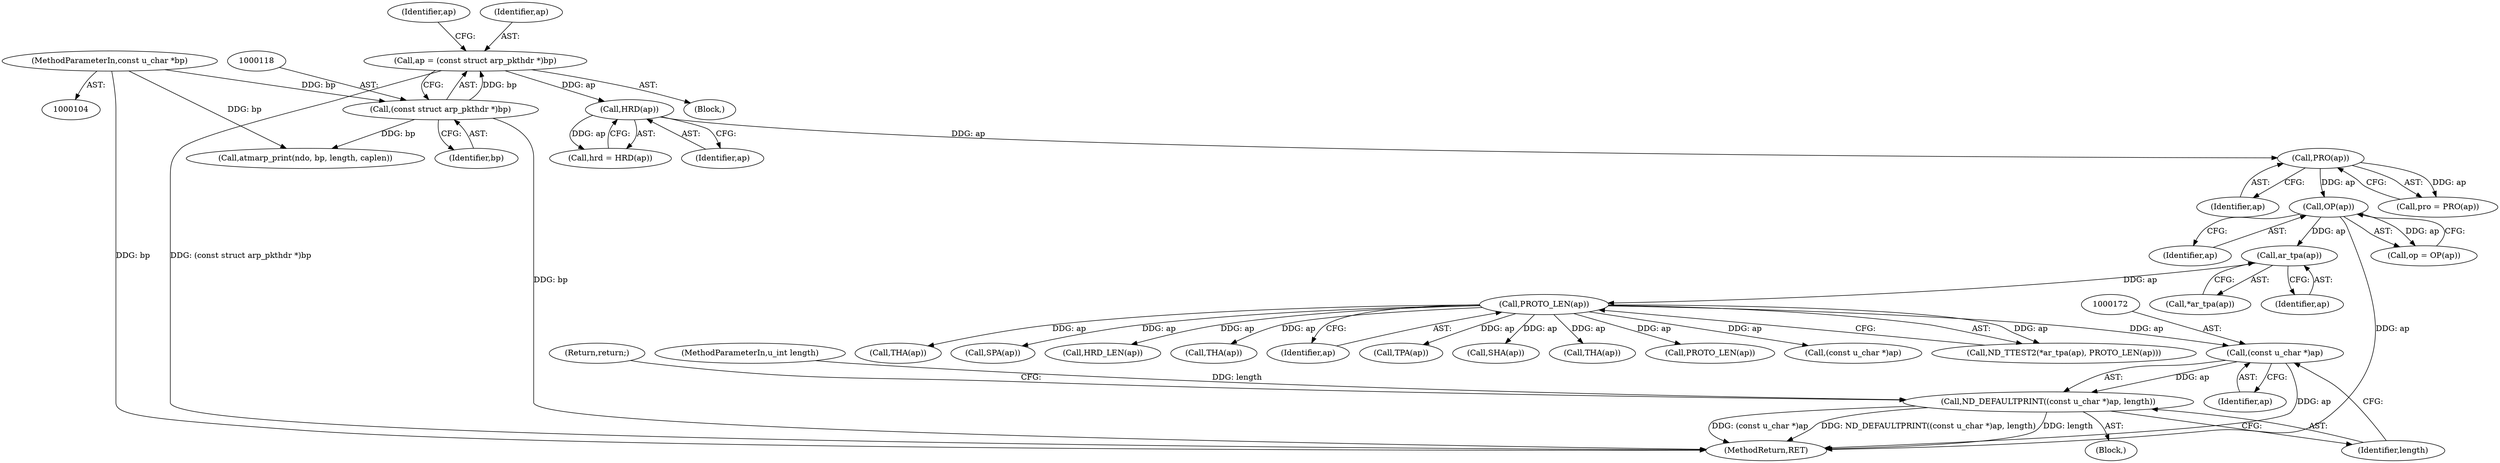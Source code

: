 digraph "0_tcpdump_13ab8d18617d616c7d343530f8a842e7143fb5cc@pointer" {
"1000171" [label="(Call,(const u_char *)ap)"];
"1000161" [label="(Call,PROTO_LEN(ap))"];
"1000159" [label="(Call,ar_tpa(ap))"];
"1000133" [label="(Call,OP(ap))"];
"1000129" [label="(Call,PRO(ap))"];
"1000125" [label="(Call,HRD(ap))"];
"1000115" [label="(Call,ap = (const struct arp_pkthdr *)bp)"];
"1000117" [label="(Call,(const struct arp_pkthdr *)bp)"];
"1000106" [label="(MethodParameterIn,const u_char *bp)"];
"1000170" [label="(Call,ND_DEFAULTPRINT((const u_char *)ap, length))"];
"1000197" [label="(Call,PROTO_LEN(ap))"];
"1000161" [label="(Call,PROTO_LEN(ap))"];
"1000125" [label="(Call,HRD(ap))"];
"1000170" [label="(Call,ND_DEFAULTPRINT((const u_char *)ap, length))"];
"1000159" [label="(Call,ar_tpa(ap))"];
"1000160" [label="(Identifier,ap)"];
"1000398" [label="(Call,(const u_char *)ap)"];
"1000163" [label="(Block,)"];
"1000175" [label="(Return,return;)"];
"1000173" [label="(Identifier,ap)"];
"1000157" [label="(Call,ND_TTEST2(*ar_tpa(ap), PROTO_LEN(ap)))"];
"1000323" [label="(Call,THA(ap))"];
"1000123" [label="(Call,hrd = HRD(ap))"];
"1000122" [label="(Identifier,ap)"];
"1000304" [label="(Call,SPA(ap))"];
"1000127" [label="(Call,pro = PRO(ap))"];
"1000220" [label="(Call,HRD_LEN(ap))"];
"1000158" [label="(Call,*ar_tpa(ap))"];
"1000106" [label="(MethodParameterIn,const u_char *bp)"];
"1000129" [label="(Call,PRO(ap))"];
"1000345" [label="(Call,THA(ap))"];
"1000109" [label="(Block,)"];
"1000126" [label="(Identifier,ap)"];
"1000119" [label="(Identifier,bp)"];
"1000162" [label="(Identifier,ap)"];
"1000263" [label="(Call,TPA(ap))"];
"1000386" [label="(Call,SHA(ap))"];
"1000117" [label="(Call,(const struct arp_pkthdr *)bp)"];
"1000107" [label="(MethodParameterIn,u_int length)"];
"1000130" [label="(Identifier,ap)"];
"1000131" [label="(Call,op = OP(ap))"];
"1000134" [label="(Identifier,ap)"];
"1000115" [label="(Call,ap = (const struct arp_pkthdr *)bp)"];
"1000116" [label="(Identifier,ap)"];
"1000171" [label="(Call,(const u_char *)ap)"];
"1000133" [label="(Call,OP(ap))"];
"1000139" [label="(Call,atmarp_print(ndo, bp, length, caplen))"];
"1000418" [label="(MethodReturn,RET)"];
"1000364" [label="(Call,THA(ap))"];
"1000174" [label="(Identifier,length)"];
"1000171" -> "1000170"  [label="AST: "];
"1000171" -> "1000173"  [label="CFG: "];
"1000172" -> "1000171"  [label="AST: "];
"1000173" -> "1000171"  [label="AST: "];
"1000174" -> "1000171"  [label="CFG: "];
"1000171" -> "1000418"  [label="DDG: ap"];
"1000171" -> "1000170"  [label="DDG: ap"];
"1000161" -> "1000171"  [label="DDG: ap"];
"1000161" -> "1000157"  [label="AST: "];
"1000161" -> "1000162"  [label="CFG: "];
"1000162" -> "1000161"  [label="AST: "];
"1000157" -> "1000161"  [label="CFG: "];
"1000161" -> "1000157"  [label="DDG: ap"];
"1000159" -> "1000161"  [label="DDG: ap"];
"1000161" -> "1000197"  [label="DDG: ap"];
"1000161" -> "1000220"  [label="DDG: ap"];
"1000161" -> "1000263"  [label="DDG: ap"];
"1000161" -> "1000304"  [label="DDG: ap"];
"1000161" -> "1000323"  [label="DDG: ap"];
"1000161" -> "1000345"  [label="DDG: ap"];
"1000161" -> "1000364"  [label="DDG: ap"];
"1000161" -> "1000386"  [label="DDG: ap"];
"1000161" -> "1000398"  [label="DDG: ap"];
"1000159" -> "1000158"  [label="AST: "];
"1000159" -> "1000160"  [label="CFG: "];
"1000160" -> "1000159"  [label="AST: "];
"1000158" -> "1000159"  [label="CFG: "];
"1000133" -> "1000159"  [label="DDG: ap"];
"1000133" -> "1000131"  [label="AST: "];
"1000133" -> "1000134"  [label="CFG: "];
"1000134" -> "1000133"  [label="AST: "];
"1000131" -> "1000133"  [label="CFG: "];
"1000133" -> "1000418"  [label="DDG: ap"];
"1000133" -> "1000131"  [label="DDG: ap"];
"1000129" -> "1000133"  [label="DDG: ap"];
"1000129" -> "1000127"  [label="AST: "];
"1000129" -> "1000130"  [label="CFG: "];
"1000130" -> "1000129"  [label="AST: "];
"1000127" -> "1000129"  [label="CFG: "];
"1000129" -> "1000127"  [label="DDG: ap"];
"1000125" -> "1000129"  [label="DDG: ap"];
"1000125" -> "1000123"  [label="AST: "];
"1000125" -> "1000126"  [label="CFG: "];
"1000126" -> "1000125"  [label="AST: "];
"1000123" -> "1000125"  [label="CFG: "];
"1000125" -> "1000123"  [label="DDG: ap"];
"1000115" -> "1000125"  [label="DDG: ap"];
"1000115" -> "1000109"  [label="AST: "];
"1000115" -> "1000117"  [label="CFG: "];
"1000116" -> "1000115"  [label="AST: "];
"1000117" -> "1000115"  [label="AST: "];
"1000122" -> "1000115"  [label="CFG: "];
"1000115" -> "1000418"  [label="DDG: (const struct arp_pkthdr *)bp"];
"1000117" -> "1000115"  [label="DDG: bp"];
"1000117" -> "1000119"  [label="CFG: "];
"1000118" -> "1000117"  [label="AST: "];
"1000119" -> "1000117"  [label="AST: "];
"1000117" -> "1000418"  [label="DDG: bp"];
"1000106" -> "1000117"  [label="DDG: bp"];
"1000117" -> "1000139"  [label="DDG: bp"];
"1000106" -> "1000104"  [label="AST: "];
"1000106" -> "1000418"  [label="DDG: bp"];
"1000106" -> "1000139"  [label="DDG: bp"];
"1000170" -> "1000163"  [label="AST: "];
"1000170" -> "1000174"  [label="CFG: "];
"1000174" -> "1000170"  [label="AST: "];
"1000175" -> "1000170"  [label="CFG: "];
"1000170" -> "1000418"  [label="DDG: (const u_char *)ap"];
"1000170" -> "1000418"  [label="DDG: ND_DEFAULTPRINT((const u_char *)ap, length)"];
"1000170" -> "1000418"  [label="DDG: length"];
"1000107" -> "1000170"  [label="DDG: length"];
}

